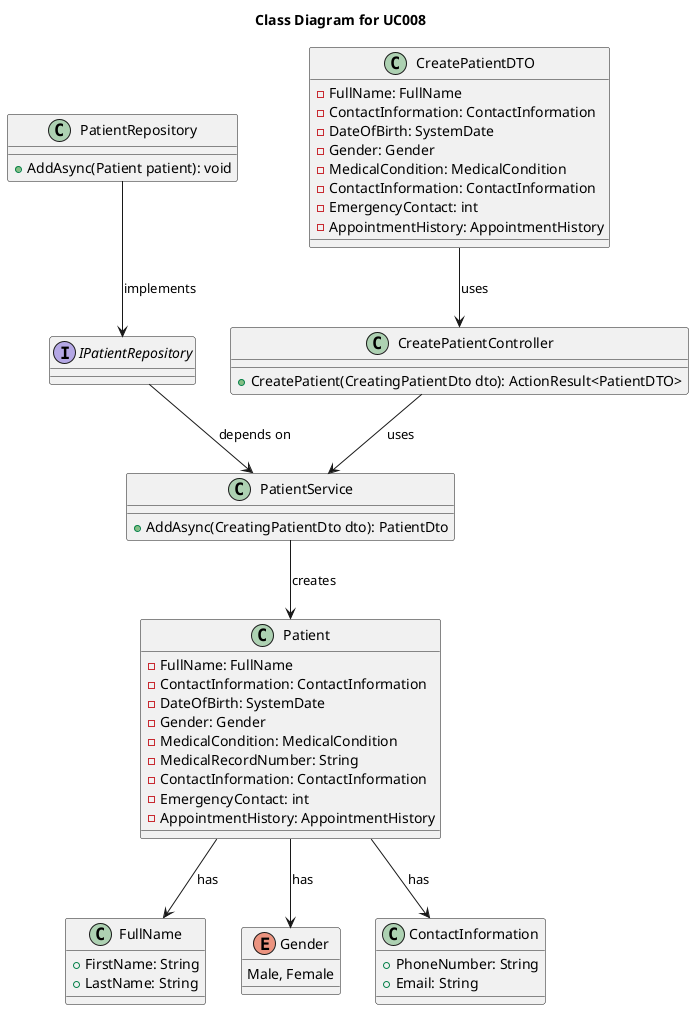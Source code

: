 @startuml
skinparam monochrome false
skinparam shadowing false

title Class Diagram for UC008

class CreatePatientController {
  +CreatePatient(CreatingPatientDto dto): ActionResult<PatientDTO>
}


class PatientService {
  +AddAsync(CreatingPatientDto dto): PatientDto
}

class CreatePatientDTO {
  - FullName: FullName
  - ContactInformation: ContactInformation
  - DateOfBirth: SystemDate
  - Gender: Gender
  - MedicalCondition: MedicalCondition
  - ContactInformation: ContactInformation
  - EmergencyContact: int
  - AppointmentHistory: AppointmentHistory 
  'TODO: Review AppointmentHistory type
}

class FullName{
    + FirstName: String
    + LastName: String
}

enum Gender {
  Male, Female
}

class ContactInformation{
    + PhoneNumber: String
    + Email: String
}


class Patient {
  - FullName: FullName
  - ContactInformation: ContactInformation
  - DateOfBirth: SystemDate
  - Gender: Gender
  - MedicalCondition: MedicalCondition
  - MedicalRecordNumber: String
  - ContactInformation: ContactInformation
  - EmergencyContact: int
  - AppointmentHistory: AppointmentHistory
    'TODO: Review AppointmentHistory type and Medical Conditions
}

class PatientRepository {
  + AddAsync(Patient patient): void
}

interface IPatientRepository {
}


'class Database {
'  + save(Patient patient): void
'}

CreatePatientDTO --> CreatePatientController : uses
CreatePatientController --> PatientService : uses
PatientService --> Patient : creates
IPatientRepository --> PatientService : depends on
PatientRepository --> IPatientRepository : implements
Patient --> ContactInformation : has
Patient --> FullName : has
Patient --> Gender : has

@enduml

